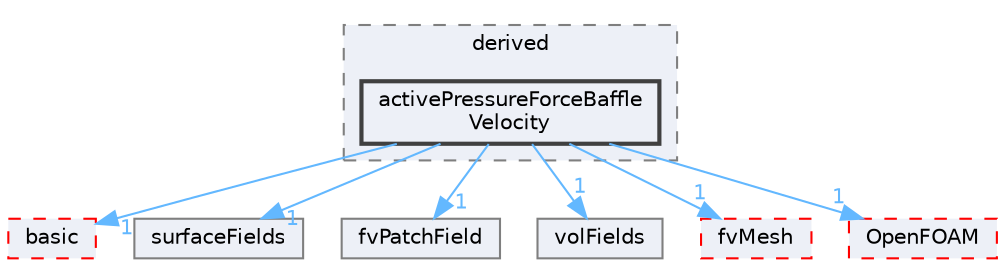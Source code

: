 digraph "src/finiteVolume/fields/fvPatchFields/derived/activePressureForceBaffleVelocity"
{
 // LATEX_PDF_SIZE
  bgcolor="transparent";
  edge [fontname=Helvetica,fontsize=10,labelfontname=Helvetica,labelfontsize=10];
  node [fontname=Helvetica,fontsize=10,shape=box,height=0.2,width=0.4];
  compound=true
  subgraph clusterdir_ece9aa6b5af9a7776a75b0c1993b0910 {
    graph [ bgcolor="#edf0f7", pencolor="grey50", label="derived", fontname=Helvetica,fontsize=10 style="filled,dashed", URL="dir_ece9aa6b5af9a7776a75b0c1993b0910.html",tooltip=""]
  dir_cf5737927071c155e76f7c4dce8164d3 [label="activePressureForceBaffle\lVelocity", fillcolor="#edf0f7", color="grey25", style="filled,bold", URL="dir_cf5737927071c155e76f7c4dce8164d3.html",tooltip=""];
  }
  dir_546b14c9025d30bb5b92fa069dbdd82c [label="basic", fillcolor="#edf0f7", color="red", style="filled,dashed", URL="dir_546b14c9025d30bb5b92fa069dbdd82c.html",tooltip=""];
  dir_606ba9250f9107f82f779cbd3e87c3a5 [label="surfaceFields", fillcolor="#edf0f7", color="grey50", style="filled", URL="dir_606ba9250f9107f82f779cbd3e87c3a5.html",tooltip=""];
  dir_6b9423849569a7ee618201e7cfce9eaa [label="fvPatchField", fillcolor="#edf0f7", color="grey50", style="filled", URL="dir_6b9423849569a7ee618201e7cfce9eaa.html",tooltip=""];
  dir_bd8bf7fa65467c460a50eacc456ce356 [label="volFields", fillcolor="#edf0f7", color="grey50", style="filled", URL="dir_bd8bf7fa65467c460a50eacc456ce356.html",tooltip=""];
  dir_c382fa095c9c33d8673c0dd60aaef275 [label="fvMesh", fillcolor="#edf0f7", color="red", style="filled,dashed", URL="dir_c382fa095c9c33d8673c0dd60aaef275.html",tooltip=""];
  dir_c5473ff19b20e6ec4dfe5c310b3778a8 [label="OpenFOAM", fillcolor="#edf0f7", color="red", style="filled,dashed", URL="dir_c5473ff19b20e6ec4dfe5c310b3778a8.html",tooltip=""];
  dir_cf5737927071c155e76f7c4dce8164d3->dir_546b14c9025d30bb5b92fa069dbdd82c [headlabel="1", labeldistance=1.5 headhref="dir_000020_000207.html" href="dir_000020_000207.html" color="steelblue1" fontcolor="steelblue1"];
  dir_cf5737927071c155e76f7c4dce8164d3->dir_606ba9250f9107f82f779cbd3e87c3a5 [headlabel="1", labeldistance=1.5 headhref="dir_000020_003832.html" href="dir_000020_003832.html" color="steelblue1" fontcolor="steelblue1"];
  dir_cf5737927071c155e76f7c4dce8164d3->dir_6b9423849569a7ee618201e7cfce9eaa [headlabel="1", labeldistance=1.5 headhref="dir_000020_001564.html" href="dir_000020_001564.html" color="steelblue1" fontcolor="steelblue1"];
  dir_cf5737927071c155e76f7c4dce8164d3->dir_bd8bf7fa65467c460a50eacc456ce356 [headlabel="1", labeldistance=1.5 headhref="dir_000020_004295.html" href="dir_000020_004295.html" color="steelblue1" fontcolor="steelblue1"];
  dir_cf5737927071c155e76f7c4dce8164d3->dir_c382fa095c9c33d8673c0dd60aaef275 [headlabel="1", labeldistance=1.5 headhref="dir_000020_001544.html" href="dir_000020_001544.html" color="steelblue1" fontcolor="steelblue1"];
  dir_cf5737927071c155e76f7c4dce8164d3->dir_c5473ff19b20e6ec4dfe5c310b3778a8 [headlabel="1", labeldistance=1.5 headhref="dir_000020_002695.html" href="dir_000020_002695.html" color="steelblue1" fontcolor="steelblue1"];
}
